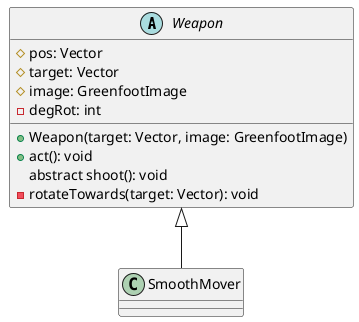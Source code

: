 @startuml

abstract class Weapon
class SmoothMover

Weapon <|-- SmoothMover

Weapon : #pos: Vector
Weapon : #target: Vector
Weapon : #image: GreenfootImage
Weapon : -degRot: int

Weapon : +Weapon(target: Vector, image: GreenfootImage)
Weapon : +act(): void
Weapon : abstract shoot(): void
Weapon : -rotateTowards(target: Vector): void

@enduml
